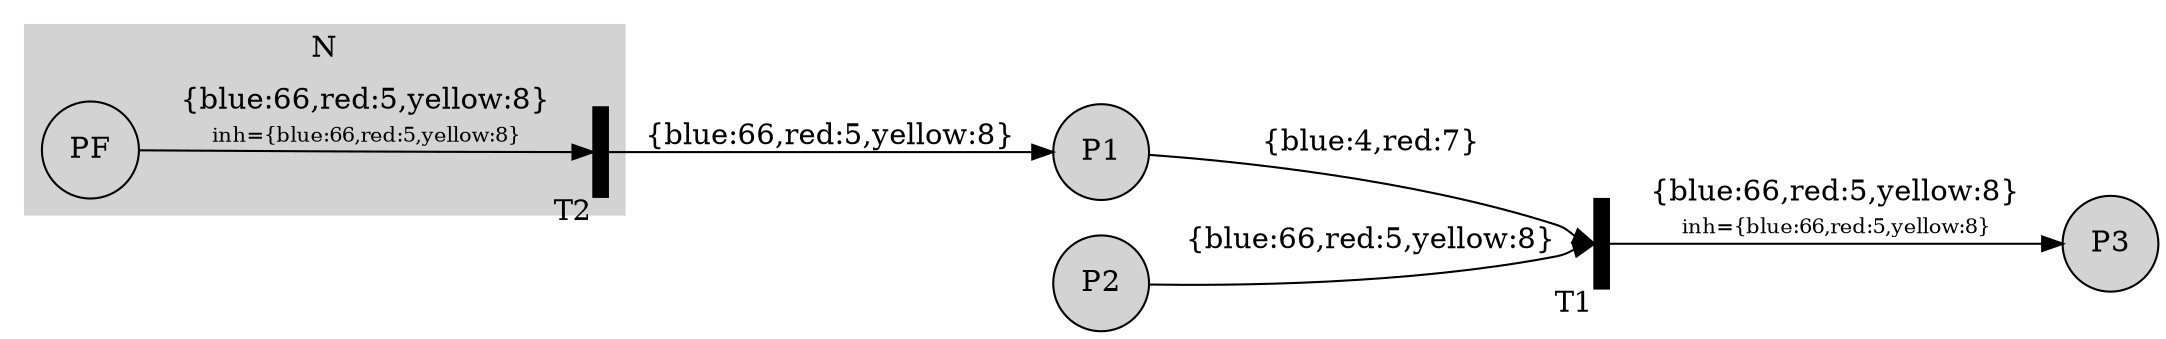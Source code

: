 digraph PetriNet {
  rankdir=LR;
  node [shape=circle, width=0.5, style=filled, fillcolor=lightgray];
  PF;
  P1;
  P2;
  P3;
  node [shape=rectangle, width=0.1, height=0.6, style=filled, fillcolor=black];
  T2 [xlabel="T2", label=""];
  T1 [xlabel="T1", label=""];
  subgraph cluster_N {
    style=filled;
    color=lightgrey;
    node [style=filled,color=white];
    PF; T2;
    label = "N";
  }
  P1 -> T1 [label=<{blue:4,red:7}>, headport=w];
  P2 -> T1 [label=<{blue:66,red:5,yellow:8}>, headport=w];
  T1 -> P3 [label=<<TABLE BORDER="0" CELLBORDER="0" CELLSPACING="0"><TR><TD>{blue:66,red:5,yellow:8}</TD></TR><TR><TD><FONT POINT-SIZE="10">inh={blue:66,red:5,yellow:8}</FONT></TD></TR></TABLE>>, tailport=e];
  PF -> T2 [label=<<TABLE BORDER="0" CELLBORDER="0" CELLSPACING="0"><TR><TD>{blue:66,red:5,yellow:8}</TD></TR><TR><TD><FONT POINT-SIZE="10">inh={blue:66,red:5,yellow:8}</FONT></TD></TR></TABLE>>, headport=w];
  T2 -> P1 [label=<{blue:66,red:5,yellow:8}>, tailport=e];
}
